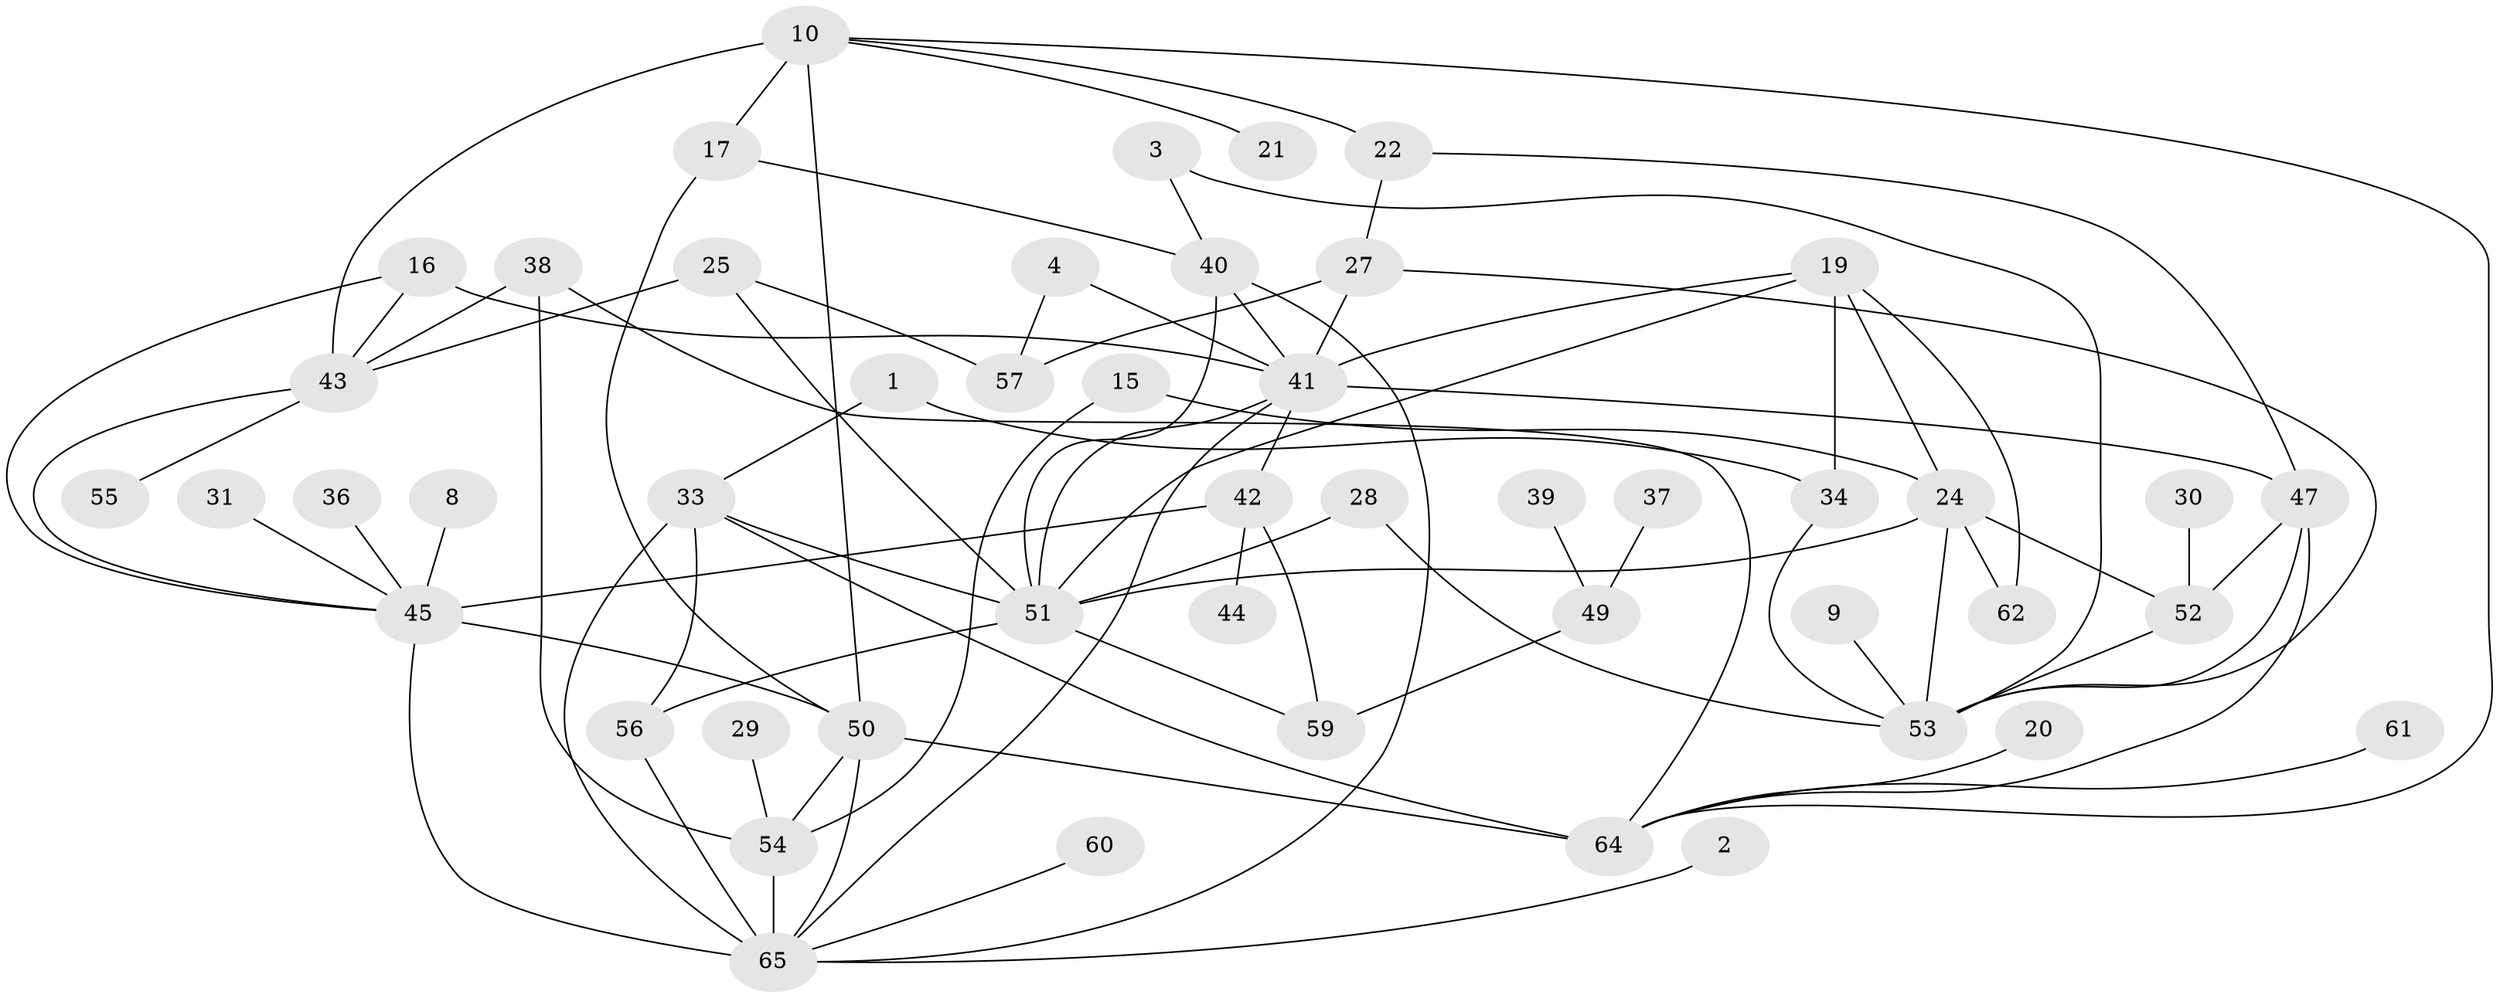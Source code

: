 // original degree distribution, {3: 0.18461538461538463, 1: 0.26153846153846155, 2: 0.19230769230769232, 4: 0.15384615384615385, 5: 0.05384615384615385, 0: 0.1076923076923077, 6: 0.023076923076923078, 7: 0.023076923076923078}
// Generated by graph-tools (version 1.1) at 2025/49/03/09/25 03:49:08]
// undirected, 49 vertices, 84 edges
graph export_dot {
graph [start="1"]
  node [color=gray90,style=filled];
  1;
  2;
  3;
  4;
  8;
  9;
  10;
  15;
  16;
  17;
  19;
  20;
  21;
  22;
  24;
  25;
  27;
  28;
  29;
  30;
  31;
  33;
  34;
  36;
  37;
  38;
  39;
  40;
  41;
  42;
  43;
  44;
  45;
  47;
  49;
  50;
  51;
  52;
  53;
  54;
  55;
  56;
  57;
  59;
  60;
  61;
  62;
  64;
  65;
  1 -- 33 [weight=1.0];
  1 -- 34 [weight=1.0];
  2 -- 65 [weight=1.0];
  3 -- 40 [weight=1.0];
  3 -- 53 [weight=1.0];
  4 -- 41 [weight=1.0];
  4 -- 57 [weight=1.0];
  8 -- 45 [weight=1.0];
  9 -- 53 [weight=1.0];
  10 -- 17 [weight=1.0];
  10 -- 21 [weight=1.0];
  10 -- 22 [weight=1.0];
  10 -- 43 [weight=2.0];
  10 -- 50 [weight=1.0];
  10 -- 64 [weight=1.0];
  15 -- 24 [weight=1.0];
  15 -- 54 [weight=1.0];
  16 -- 41 [weight=1.0];
  16 -- 43 [weight=1.0];
  16 -- 45 [weight=1.0];
  17 -- 40 [weight=1.0];
  17 -- 50 [weight=1.0];
  19 -- 24 [weight=1.0];
  19 -- 34 [weight=1.0];
  19 -- 41 [weight=1.0];
  19 -- 51 [weight=1.0];
  19 -- 62 [weight=1.0];
  20 -- 64 [weight=1.0];
  22 -- 27 [weight=1.0];
  22 -- 47 [weight=1.0];
  24 -- 51 [weight=1.0];
  24 -- 52 [weight=1.0];
  24 -- 53 [weight=1.0];
  24 -- 62 [weight=1.0];
  25 -- 43 [weight=1.0];
  25 -- 51 [weight=1.0];
  25 -- 57 [weight=1.0];
  27 -- 41 [weight=1.0];
  27 -- 53 [weight=1.0];
  27 -- 57 [weight=1.0];
  28 -- 51 [weight=1.0];
  28 -- 53 [weight=1.0];
  29 -- 54 [weight=1.0];
  30 -- 52 [weight=1.0];
  31 -- 45 [weight=1.0];
  33 -- 51 [weight=1.0];
  33 -- 56 [weight=1.0];
  33 -- 64 [weight=2.0];
  33 -- 65 [weight=1.0];
  34 -- 53 [weight=1.0];
  36 -- 45 [weight=1.0];
  37 -- 49 [weight=1.0];
  38 -- 43 [weight=1.0];
  38 -- 54 [weight=1.0];
  38 -- 64 [weight=1.0];
  39 -- 49 [weight=1.0];
  40 -- 41 [weight=1.0];
  40 -- 51 [weight=1.0];
  40 -- 65 [weight=1.0];
  41 -- 42 [weight=1.0];
  41 -- 47 [weight=1.0];
  41 -- 51 [weight=1.0];
  41 -- 65 [weight=1.0];
  42 -- 44 [weight=1.0];
  42 -- 45 [weight=1.0];
  42 -- 59 [weight=1.0];
  43 -- 45 [weight=1.0];
  43 -- 55 [weight=1.0];
  45 -- 50 [weight=1.0];
  45 -- 65 [weight=2.0];
  47 -- 52 [weight=1.0];
  47 -- 53 [weight=1.0];
  47 -- 64 [weight=1.0];
  49 -- 59 [weight=1.0];
  50 -- 54 [weight=1.0];
  50 -- 64 [weight=2.0];
  50 -- 65 [weight=1.0];
  51 -- 56 [weight=1.0];
  51 -- 59 [weight=1.0];
  52 -- 53 [weight=1.0];
  54 -- 65 [weight=2.0];
  56 -- 65 [weight=1.0];
  60 -- 65 [weight=1.0];
  61 -- 64 [weight=1.0];
}
